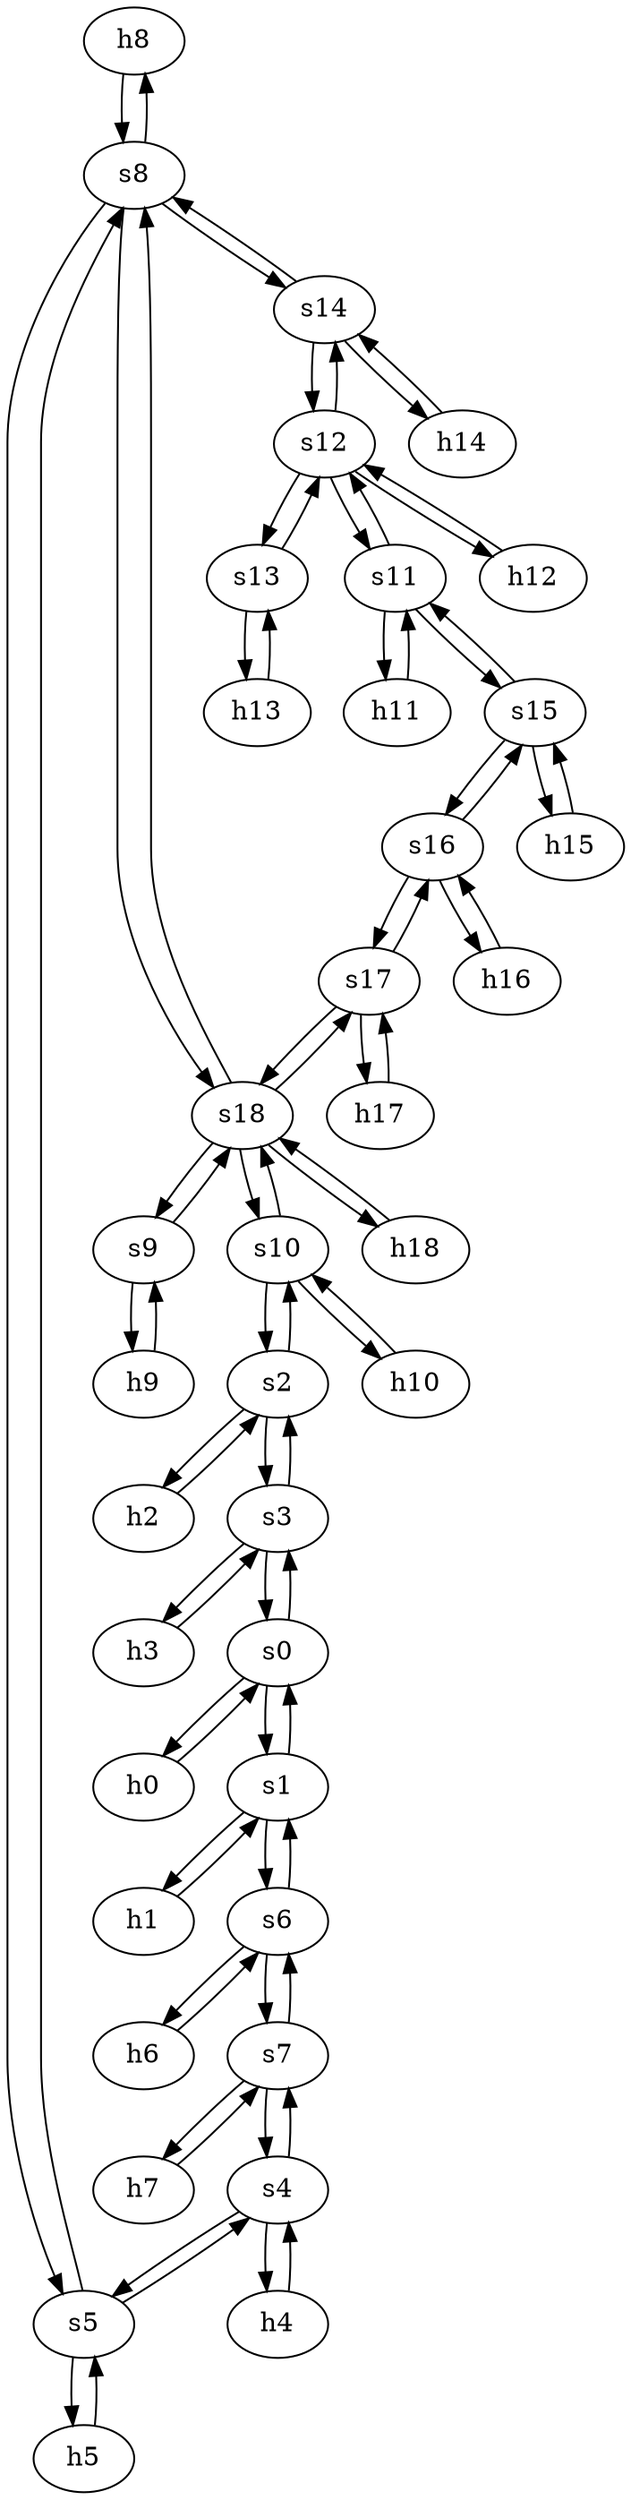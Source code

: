 strict digraph Savvis {
	h8	 [ip="111.0.8.8",
		mac="00:00:00:00:8:8",
		type=host];
	s8	 [id=8,
		type=switch];
	h8 -> s8	 [capacity="1Gbps",
		cost=1,
		dst_port=1,
		src_port=1];
	h9	 [ip="111.0.9.9",
		mac="00:00:00:00:9:9",
		type=host];
	s9	 [id=9,
		type=switch];
	h9 -> s9	 [capacity="1Gbps",
		cost=1,
		dst_port=1,
		src_port=1];
	h2	 [ip="111.0.2.2",
		mac="00:00:00:00:2:2",
		type=host];
	s2	 [id=2,
		type=switch];
	h2 -> s2	 [capacity="1Gbps",
		cost=1,
		dst_port=1,
		src_port=1];
	h3	 [ip="111.0.3.3",
		mac="00:00:00:00:3:3",
		type=host];
	s3	 [id=3,
		type=switch];
	h3 -> s3	 [capacity="1Gbps",
		cost=1,
		dst_port=1,
		src_port=1];
	h0	 [ip="111.0.0.0",
		mac="00:00:00:00:0:0",
		type=host];
	s0	 [id=0,
		type=switch];
	h0 -> s0	 [capacity="1Gbps",
		cost=1,
		dst_port=1,
		src_port=1];
	h1	 [ip="111.0.1.1",
		mac="00:00:00:00:1:1",
		type=host];
	s1	 [id=1,
		type=switch];
	h1 -> s1	 [capacity="1Gbps",
		cost=1,
		dst_port=1,
		src_port=1];
	h6	 [ip="111.0.6.6",
		mac="00:00:00:00:6:6",
		type=host];
	s6	 [id=6,
		type=switch];
	h6 -> s6	 [capacity="1Gbps",
		cost=1,
		dst_port=1,
		src_port=1];
	h7	 [ip="111.0.7.7",
		mac="00:00:00:00:7:7",
		type=host];
	s7	 [id=7,
		type=switch];
	h7 -> s7	 [capacity="1Gbps",
		cost=1,
		dst_port=1,
		src_port=1];
	h4	 [ip="111.0.4.4",
		mac="00:00:00:00:4:4",
		type=host];
	s4	 [id=4,
		type=switch];
	h4 -> s4	 [capacity="1Gbps",
		cost=1,
		dst_port=1,
		src_port=1];
	h5	 [ip="111.0.5.5",
		mac="00:00:00:00:5:5",
		type=host];
	s5	 [id=5,
		type=switch];
	h5 -> s5	 [capacity="1Gbps",
		cost=1,
		dst_port=1,
		src_port=1];
	s18	 [id=18,
		type=switch];
	s9 -> s18	 [capacity="1Gbps",
		cost=1,
		dst_port=3,
		src_port=2];
	s9 -> h9	 [capacity="1Gbps",
		cost=1,
		dst_port=1,
		src_port=1];
	s8 -> s5	 [capacity="1Gbps",
		cost=1,
		dst_port=3,
		src_port=2];
	s8 -> s18	 [capacity="1Gbps",
		cost=1,
		dst_port=2,
		src_port=3];
	s14	 [id=14,
		type=switch];
	s8 -> s14	 [capacity="1Gbps",
		cost=1,
		dst_port=2,
		src_port=4];
	s8 -> h8	 [capacity="1Gbps",
		cost=1,
		dst_port=1,
		src_port=1];
	s3 -> s0	 [capacity="1Gbps",
		cost=1,
		dst_port=3,
		src_port=2];
	s3 -> h3	 [capacity="1Gbps",
		cost=1,
		dst_port=1,
		src_port=1];
	s3 -> s2	 [capacity="1Gbps",
		cost=1,
		dst_port=3,
		src_port=3];
	s2 -> s3	 [capacity="1Gbps",
		cost=1,
		dst_port=3,
		src_port=3];
	s10	 [id=10,
		type=switch];
	s2 -> s10	 [capacity="1Gbps",
		cost=1,
		dst_port=2,
		src_port=2];
	s2 -> h2	 [capacity="1Gbps",
		cost=1,
		dst_port=1,
		src_port=1];
	s1 -> h1	 [capacity="1Gbps",
		cost=1,
		dst_port=1,
		src_port=1];
	s1 -> s0	 [capacity="1Gbps",
		cost=1,
		dst_port=2,
		src_port=2];
	s1 -> s6	 [capacity="1Gbps",
		cost=1,
		dst_port=2,
		src_port=3];
	s0 -> s1	 [capacity="1Gbps",
		cost=1,
		dst_port=2,
		src_port=2];
	s0 -> s3	 [capacity="1Gbps",
		cost=1,
		dst_port=2,
		src_port=3];
	s0 -> h0	 [capacity="1Gbps",
		cost=1,
		dst_port=1,
		src_port=1];
	s7 -> s4	 [capacity="1Gbps",
		cost=1,
		dst_port=3,
		src_port=2];
	s7 -> s6	 [capacity="1Gbps",
		cost=1,
		dst_port=3,
		src_port=3];
	s7 -> h7	 [capacity="1Gbps",
		cost=1,
		dst_port=1,
		src_port=1];
	s6 -> h6	 [capacity="1Gbps",
		cost=1,
		dst_port=1,
		src_port=1];
	s6 -> s1	 [capacity="1Gbps",
		cost=1,
		dst_port=3,
		src_port=2];
	s6 -> s7	 [capacity="1Gbps",
		cost=1,
		dst_port=3,
		src_port=3];
	s5 -> s8	 [capacity="1Gbps",
		cost=1,
		dst_port=2,
		src_port=3];
	s5 -> h5	 [capacity="1Gbps",
		cost=1,
		dst_port=1,
		src_port=1];
	s5 -> s4	 [capacity="1Gbps",
		cost=1,
		dst_port=2,
		src_port=2];
	s4 -> s5	 [capacity="1Gbps",
		cost=1,
		dst_port=2,
		src_port=2];
	s4 -> h4	 [capacity="1Gbps",
		cost=1,
		dst_port=1,
		src_port=1];
	s4 -> s7	 [capacity="1Gbps",
		cost=1,
		dst_port=2,
		src_port=3];
	s17	 [id=17,
		type=switch];
	s18 -> s17	 [capacity="1Gbps",
		cost=1,
		dst_port=3,
		src_port=5];
	s18 -> s8	 [capacity="1Gbps",
		cost=1,
		dst_port=3,
		src_port=2];
	s18 -> s10	 [capacity="1Gbps",
		cost=1,
		dst_port=3,
		src_port=4];
	h18	 [ip="111.0.18.18",
		mac="00:00:00:00:18:18",
		type=host];
	s18 -> h18	 [capacity="1Gbps",
		cost=1,
		dst_port=1,
		src_port=1];
	s18 -> s9	 [capacity="1Gbps",
		cost=1,
		dst_port=2,
		src_port=3];
	s13	 [id=13,
		type=switch];
	s12	 [id=12,
		type=switch];
	s13 -> s12	 [capacity="1Gbps",
		cost=1,
		dst_port=3,
		src_port=2];
	h13	 [ip="111.0.13.13",
		mac="00:00:00:00:13:13",
		type=host];
	s13 -> h13	 [capacity="1Gbps",
		cost=1,
		dst_port=1,
		src_port=1];
	s12 -> s13	 [capacity="1Gbps",
		cost=1,
		dst_port=2,
		src_port=3];
	s12 -> s14	 [capacity="1Gbps",
		cost=1,
		dst_port=3,
		src_port=4];
	s11	 [id=11,
		type=switch];
	s12 -> s11	 [capacity="1Gbps",
		cost=1,
		dst_port=2,
		src_port=2];
	h12	 [ip="111.0.12.12",
		mac="00:00:00:00:12:12",
		type=host];
	s12 -> h12	 [capacity="1Gbps",
		cost=1,
		dst_port=1,
		src_port=1];
	s11 -> s12	 [capacity="1Gbps",
		cost=1,
		dst_port=2,
		src_port=2];
	h11	 [ip="111.0.11.11",
		mac="00:00:00:00:11:11",
		type=host];
	s11 -> h11	 [capacity="1Gbps",
		cost=1,
		dst_port=1,
		src_port=1];
	s15	 [id=15,
		type=switch];
	s11 -> s15	 [capacity="1Gbps",
		cost=1,
		dst_port=2,
		src_port=3];
	h10	 [ip="111.0.10.10",
		mac="00:00:00:00:10:10",
		type=host];
	s10 -> h10	 [capacity="1Gbps",
		cost=1,
		dst_port=1,
		src_port=1];
	s10 -> s18	 [capacity="1Gbps",
		cost=1,
		dst_port=4,
		src_port=3];
	s10 -> s2	 [capacity="1Gbps",
		cost=1,
		dst_port=2,
		src_port=2];
	s16	 [id=16,
		type=switch];
	s17 -> s16	 [capacity="1Gbps",
		cost=1,
		dst_port=3,
		src_port=2];
	s17 -> s18	 [capacity="1Gbps",
		cost=1,
		dst_port=5,
		src_port=3];
	h17	 [ip="111.0.17.17",
		mac="00:00:00:00:17:17",
		type=host];
	s17 -> h17	 [capacity="1Gbps",
		cost=1,
		dst_port=1,
		src_port=1];
	s16 -> s17	 [capacity="1Gbps",
		cost=1,
		dst_port=2,
		src_port=3];
	h16	 [ip="111.0.16.16",
		mac="00:00:00:00:16:16",
		type=host];
	s16 -> h16	 [capacity="1Gbps",
		cost=1,
		dst_port=1,
		src_port=1];
	s16 -> s15	 [capacity="1Gbps",
		cost=1,
		dst_port=3,
		src_port=2];
	s15 -> s16	 [capacity="1Gbps",
		cost=1,
		dst_port=2,
		src_port=3];
	h15	 [ip="111.0.15.15",
		mac="00:00:00:00:15:15",
		type=host];
	s15 -> h15	 [capacity="1Gbps",
		cost=1,
		dst_port=1,
		src_port=1];
	s15 -> s11	 [capacity="1Gbps",
		cost=1,
		dst_port=3,
		src_port=2];
	s14 -> s8	 [capacity="1Gbps",
		cost=1,
		dst_port=4,
		src_port=2];
	s14 -> s12	 [capacity="1Gbps",
		cost=1,
		dst_port=4,
		src_port=3];
	h14	 [ip="111.0.14.14",
		mac="00:00:00:00:14:14",
		type=host];
	s14 -> h14	 [capacity="1Gbps",
		cost=1,
		dst_port=1,
		src_port=1];
	h18 -> s18	 [capacity="1Gbps",
		cost=1,
		dst_port=1,
		src_port=1];
	h10 -> s10	 [capacity="1Gbps",
		cost=1,
		dst_port=1,
		src_port=1];
	h11 -> s11	 [capacity="1Gbps",
		cost=1,
		dst_port=1,
		src_port=1];
	h12 -> s12	 [capacity="1Gbps",
		cost=1,
		dst_port=1,
		src_port=1];
	h13 -> s13	 [capacity="1Gbps",
		cost=1,
		dst_port=1,
		src_port=1];
	h14 -> s14	 [capacity="1Gbps",
		cost=1,
		dst_port=1,
		src_port=1];
	h15 -> s15	 [capacity="1Gbps",
		cost=1,
		dst_port=1,
		src_port=1];
	h16 -> s16	 [capacity="1Gbps",
		cost=1,
		dst_port=1,
		src_port=1];
	h17 -> s17	 [capacity="1Gbps",
		cost=1,
		dst_port=1,
		src_port=1];
}

